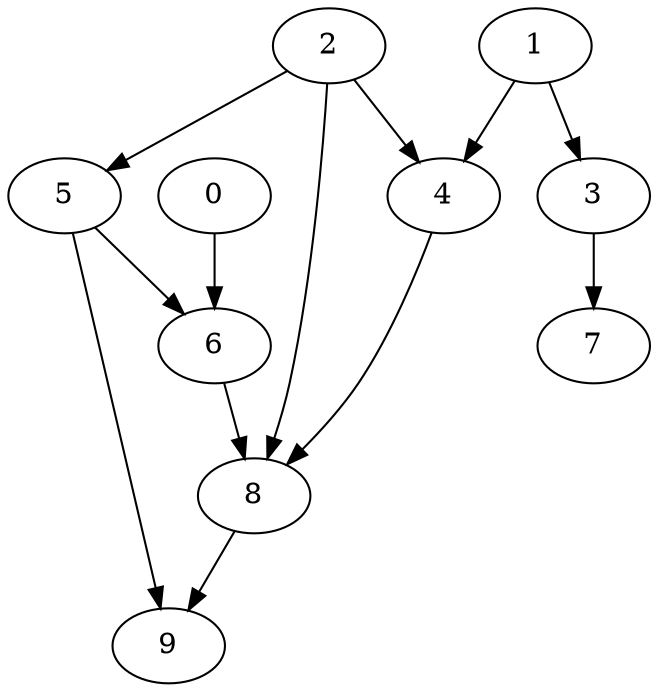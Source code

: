 digraph graphname {  0 -> 6;   1 -> 3;   1 -> 4;   2 -> 4;   2 -> 5;   2 -> 8;   3 -> 7;   5 -> 6;   5 -> 9;   4 -> 8;   6 -> 8;   8 -> 9; }
